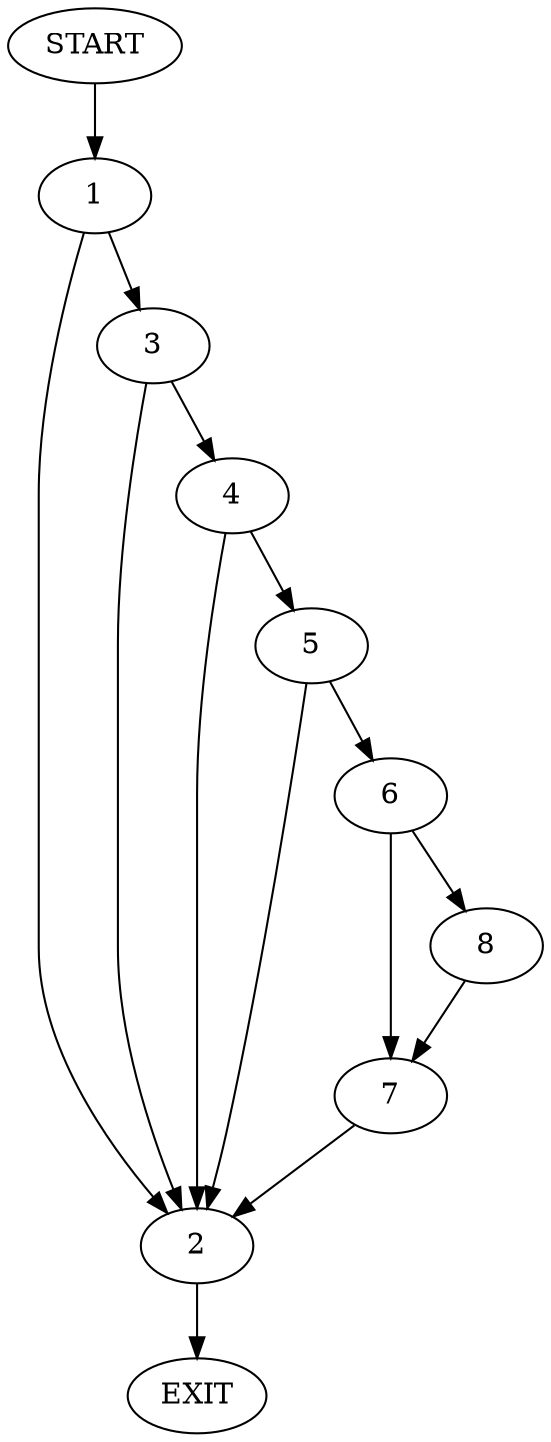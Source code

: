 digraph {
0 [label="START"]
9 [label="EXIT"]
0 -> 1
1 -> 2
1 -> 3
3 -> 2
3 -> 4
2 -> 9
4 -> 2
4 -> 5
5 -> 2
5 -> 6
6 -> 7
6 -> 8
7 -> 2
8 -> 7
}
